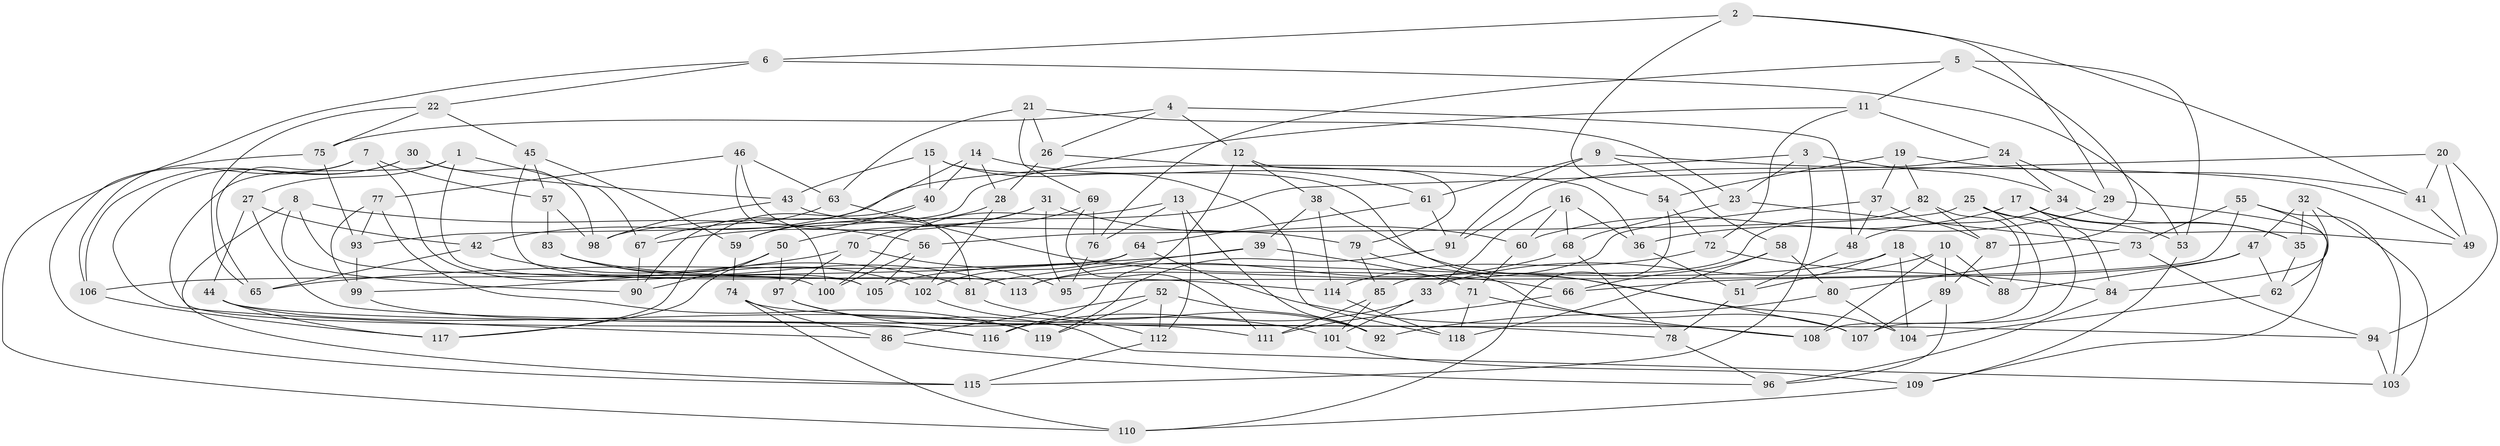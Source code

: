 // coarse degree distribution, {6: 0.3614457831325301, 4: 0.5421686746987951, 5: 0.07228915662650602, 3: 0.024096385542168676}
// Generated by graph-tools (version 1.1) at 2025/24/03/03/25 07:24:22]
// undirected, 119 vertices, 238 edges
graph export_dot {
graph [start="1"]
  node [color=gray90,style=filled];
  1;
  2;
  3;
  4;
  5;
  6;
  7;
  8;
  9;
  10;
  11;
  12;
  13;
  14;
  15;
  16;
  17;
  18;
  19;
  20;
  21;
  22;
  23;
  24;
  25;
  26;
  27;
  28;
  29;
  30;
  31;
  32;
  33;
  34;
  35;
  36;
  37;
  38;
  39;
  40;
  41;
  42;
  43;
  44;
  45;
  46;
  47;
  48;
  49;
  50;
  51;
  52;
  53;
  54;
  55;
  56;
  57;
  58;
  59;
  60;
  61;
  62;
  63;
  64;
  65;
  66;
  67;
  68;
  69;
  70;
  71;
  72;
  73;
  74;
  75;
  76;
  77;
  78;
  79;
  80;
  81;
  82;
  83;
  84;
  85;
  86;
  87;
  88;
  89;
  90;
  91;
  92;
  93;
  94;
  95;
  96;
  97;
  98;
  99;
  100;
  101;
  102;
  103;
  104;
  105;
  106;
  107;
  108;
  109;
  110;
  111;
  112;
  113;
  114;
  115;
  116;
  117;
  118;
  119;
  1 -- 105;
  1 -- 27;
  1 -- 67;
  1 -- 116;
  2 -- 6;
  2 -- 29;
  2 -- 41;
  2 -- 54;
  3 -- 23;
  3 -- 42;
  3 -- 115;
  3 -- 34;
  4 -- 12;
  4 -- 26;
  4 -- 48;
  4 -- 75;
  5 -- 76;
  5 -- 11;
  5 -- 53;
  5 -- 87;
  6 -- 53;
  6 -- 22;
  6 -- 106;
  7 -- 105;
  7 -- 65;
  7 -- 57;
  7 -- 110;
  8 -- 100;
  8 -- 56;
  8 -- 90;
  8 -- 115;
  9 -- 49;
  9 -- 61;
  9 -- 91;
  9 -- 58;
  10 -- 89;
  10 -- 108;
  10 -- 88;
  10 -- 33;
  11 -- 93;
  11 -- 72;
  11 -- 24;
  12 -- 79;
  12 -- 116;
  12 -- 38;
  13 -- 76;
  13 -- 92;
  13 -- 100;
  13 -- 112;
  14 -- 61;
  14 -- 90;
  14 -- 28;
  14 -- 40;
  15 -- 40;
  15 -- 107;
  15 -- 43;
  15 -- 118;
  16 -- 33;
  16 -- 60;
  16 -- 36;
  16 -- 68;
  17 -- 60;
  17 -- 84;
  17 -- 35;
  17 -- 53;
  18 -- 51;
  18 -- 104;
  18 -- 105;
  18 -- 88;
  19 -- 82;
  19 -- 41;
  19 -- 37;
  19 -- 54;
  20 -- 98;
  20 -- 94;
  20 -- 49;
  20 -- 41;
  21 -- 69;
  21 -- 26;
  21 -- 23;
  21 -- 63;
  22 -- 65;
  22 -- 45;
  22 -- 75;
  23 -- 73;
  23 -- 68;
  24 -- 91;
  24 -- 29;
  24 -- 34;
  25 -- 107;
  25 -- 56;
  25 -- 108;
  25 -- 49;
  26 -- 28;
  26 -- 36;
  27 -- 42;
  27 -- 44;
  27 -- 78;
  28 -- 102;
  28 -- 59;
  29 -- 36;
  29 -- 109;
  30 -- 86;
  30 -- 98;
  30 -- 43;
  30 -- 106;
  31 -- 60;
  31 -- 95;
  31 -- 67;
  31 -- 50;
  32 -- 47;
  32 -- 103;
  32 -- 84;
  32 -- 35;
  33 -- 101;
  33 -- 116;
  34 -- 35;
  34 -- 48;
  35 -- 62;
  36 -- 51;
  37 -- 113;
  37 -- 87;
  37 -- 48;
  38 -- 39;
  38 -- 114;
  38 -- 104;
  39 -- 71;
  39 -- 65;
  39 -- 81;
  40 -- 59;
  40 -- 117;
  41 -- 49;
  42 -- 81;
  42 -- 65;
  43 -- 98;
  43 -- 79;
  44 -- 111;
  44 -- 119;
  44 -- 117;
  45 -- 57;
  45 -- 59;
  45 -- 113;
  46 -- 77;
  46 -- 63;
  46 -- 100;
  46 -- 81;
  47 -- 62;
  47 -- 66;
  47 -- 88;
  48 -- 51;
  50 -- 97;
  50 -- 117;
  50 -- 90;
  51 -- 78;
  52 -- 119;
  52 -- 86;
  52 -- 112;
  52 -- 92;
  53 -- 109;
  54 -- 72;
  54 -- 110;
  55 -- 95;
  55 -- 73;
  55 -- 103;
  55 -- 62;
  56 -- 105;
  56 -- 100;
  57 -- 98;
  57 -- 83;
  58 -- 66;
  58 -- 80;
  58 -- 118;
  59 -- 74;
  60 -- 71;
  61 -- 91;
  61 -- 64;
  62 -- 104;
  63 -- 66;
  63 -- 67;
  64 -- 108;
  64 -- 102;
  64 -- 106;
  66 -- 111;
  67 -- 90;
  68 -- 78;
  68 -- 113;
  69 -- 76;
  69 -- 70;
  69 -- 111;
  70 -- 97;
  70 -- 95;
  70 -- 99;
  71 -- 118;
  71 -- 108;
  72 -- 84;
  72 -- 114;
  73 -- 80;
  73 -- 94;
  74 -- 94;
  74 -- 86;
  74 -- 110;
  75 -- 93;
  75 -- 115;
  76 -- 95;
  77 -- 93;
  77 -- 119;
  77 -- 99;
  78 -- 96;
  79 -- 107;
  79 -- 85;
  80 -- 92;
  80 -- 104;
  81 -- 92;
  82 -- 87;
  82 -- 85;
  82 -- 88;
  83 -- 113;
  83 -- 114;
  83 -- 102;
  84 -- 96;
  85 -- 111;
  85 -- 101;
  86 -- 96;
  87 -- 89;
  89 -- 96;
  89 -- 107;
  91 -- 119;
  93 -- 99;
  94 -- 103;
  97 -- 101;
  97 -- 103;
  99 -- 116;
  101 -- 109;
  102 -- 112;
  106 -- 117;
  109 -- 110;
  112 -- 115;
  114 -- 118;
}
